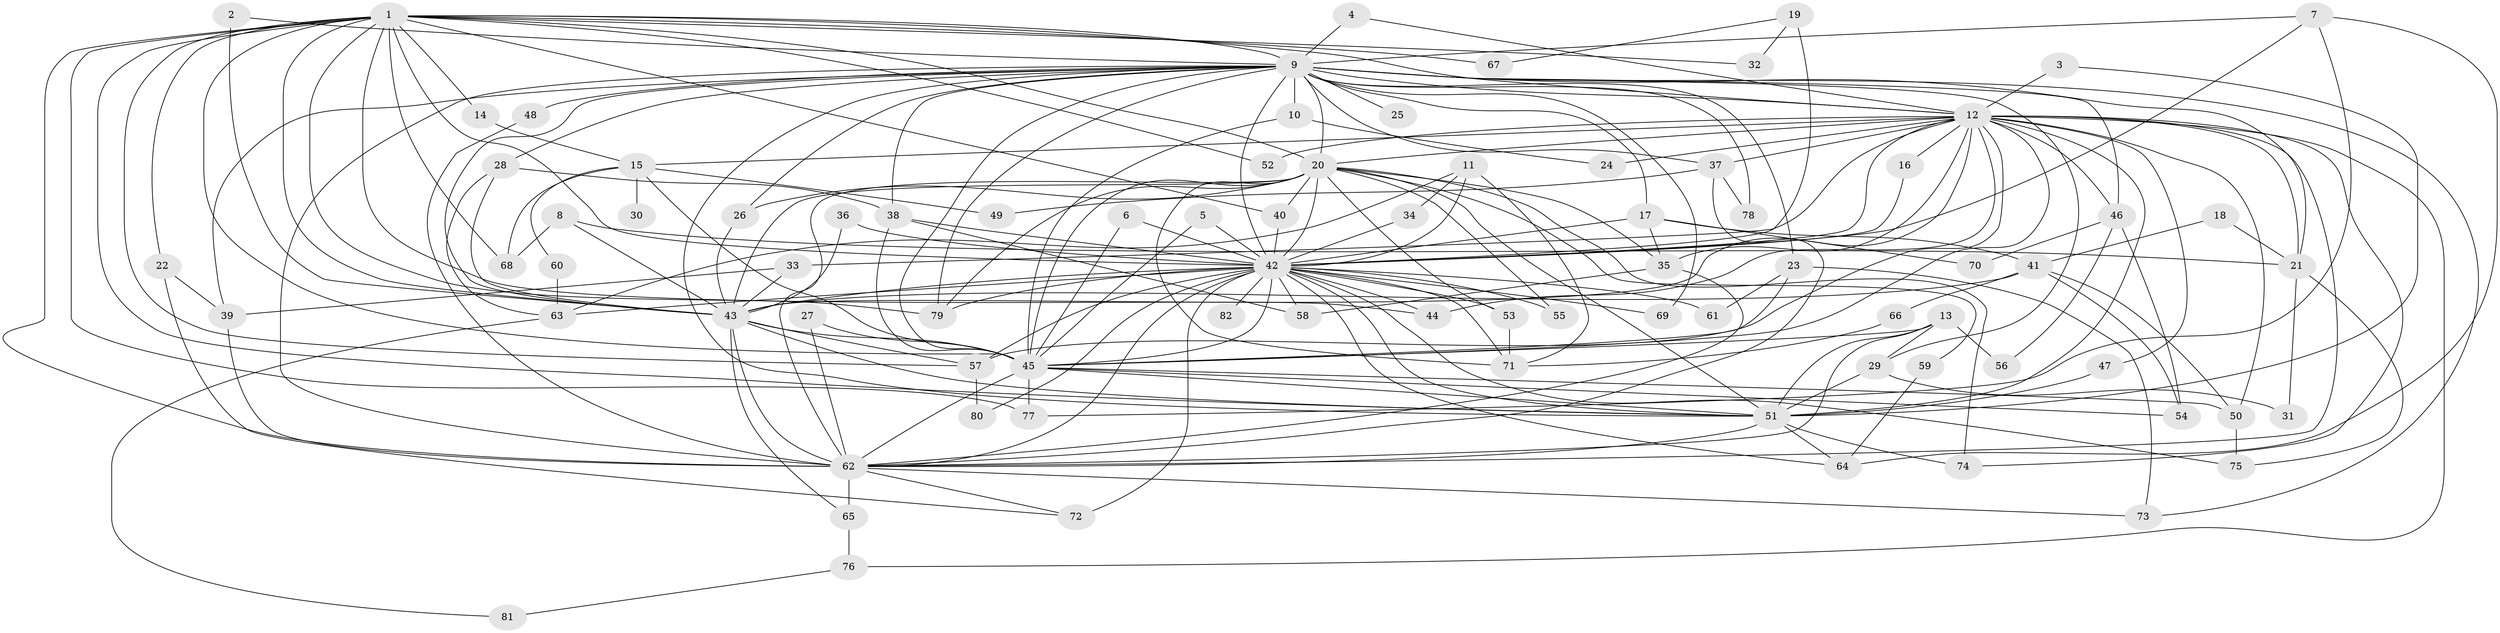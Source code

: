 // original degree distribution, {26: 0.007407407407407408, 33: 0.014814814814814815, 21: 0.007407407407407408, 17: 0.007407407407407408, 22: 0.007407407407407408, 12: 0.007407407407407408, 16: 0.007407407407407408, 20: 0.007407407407407408, 45: 0.007407407407407408, 2: 0.5777777777777777, 5: 0.06666666666666667, 4: 0.1037037037037037, 3: 0.14814814814814814, 7: 0.007407407407407408, 9: 0.007407407407407408, 6: 0.014814814814814815}
// Generated by graph-tools (version 1.1) at 2025/36/03/04/25 23:36:33]
// undirected, 82 vertices, 205 edges
graph export_dot {
  node [color=gray90,style=filled];
  1;
  2;
  3;
  4;
  5;
  6;
  7;
  8;
  9;
  10;
  11;
  12;
  13;
  14;
  15;
  16;
  17;
  18;
  19;
  20;
  21;
  22;
  23;
  24;
  25;
  26;
  27;
  28;
  29;
  30;
  31;
  32;
  33;
  34;
  35;
  36;
  37;
  38;
  39;
  40;
  41;
  42;
  43;
  44;
  45;
  46;
  47;
  48;
  49;
  50;
  51;
  52;
  53;
  54;
  55;
  56;
  57;
  58;
  59;
  60;
  61;
  62;
  63;
  64;
  65;
  66;
  67;
  68;
  69;
  70;
  71;
  72;
  73;
  74;
  75;
  76;
  77;
  78;
  79;
  80;
  81;
  82;
  1 -- 9 [weight=2.0];
  1 -- 12 [weight=2.0];
  1 -- 14 [weight=1.0];
  1 -- 20 [weight=2.0];
  1 -- 22 [weight=1.0];
  1 -- 32 [weight=1.0];
  1 -- 40 [weight=1.0];
  1 -- 42 [weight=2.0];
  1 -- 43 [weight=2.0];
  1 -- 44 [weight=1.0];
  1 -- 45 [weight=2.0];
  1 -- 51 [weight=2.0];
  1 -- 52 [weight=1.0];
  1 -- 57 [weight=1.0];
  1 -- 62 [weight=2.0];
  1 -- 67 [weight=1.0];
  1 -- 68 [weight=1.0];
  1 -- 77 [weight=1.0];
  1 -- 79 [weight=1.0];
  2 -- 9 [weight=1.0];
  2 -- 43 [weight=1.0];
  3 -- 12 [weight=1.0];
  3 -- 51 [weight=1.0];
  4 -- 9 [weight=1.0];
  4 -- 12 [weight=1.0];
  5 -- 42 [weight=1.0];
  5 -- 45 [weight=1.0];
  6 -- 42 [weight=1.0];
  6 -- 45 [weight=1.0];
  7 -- 9 [weight=1.0];
  7 -- 42 [weight=1.0];
  7 -- 64 [weight=1.0];
  7 -- 77 [weight=1.0];
  8 -- 21 [weight=1.0];
  8 -- 43 [weight=1.0];
  8 -- 68 [weight=1.0];
  9 -- 10 [weight=1.0];
  9 -- 12 [weight=1.0];
  9 -- 17 [weight=1.0];
  9 -- 20 [weight=1.0];
  9 -- 21 [weight=1.0];
  9 -- 23 [weight=2.0];
  9 -- 25 [weight=1.0];
  9 -- 26 [weight=1.0];
  9 -- 28 [weight=1.0];
  9 -- 29 [weight=1.0];
  9 -- 37 [weight=1.0];
  9 -- 38 [weight=1.0];
  9 -- 39 [weight=1.0];
  9 -- 42 [weight=1.0];
  9 -- 43 [weight=2.0];
  9 -- 45 [weight=1.0];
  9 -- 46 [weight=1.0];
  9 -- 48 [weight=1.0];
  9 -- 51 [weight=1.0];
  9 -- 62 [weight=2.0];
  9 -- 69 [weight=1.0];
  9 -- 73 [weight=1.0];
  9 -- 78 [weight=1.0];
  9 -- 79 [weight=1.0];
  10 -- 24 [weight=1.0];
  10 -- 45 [weight=1.0];
  11 -- 34 [weight=1.0];
  11 -- 42 [weight=1.0];
  11 -- 63 [weight=1.0];
  11 -- 71 [weight=1.0];
  12 -- 15 [weight=2.0];
  12 -- 16 [weight=1.0];
  12 -- 20 [weight=1.0];
  12 -- 21 [weight=1.0];
  12 -- 24 [weight=2.0];
  12 -- 33 [weight=1.0];
  12 -- 35 [weight=1.0];
  12 -- 37 [weight=1.0];
  12 -- 42 [weight=1.0];
  12 -- 43 [weight=2.0];
  12 -- 44 [weight=1.0];
  12 -- 45 [weight=1.0];
  12 -- 46 [weight=1.0];
  12 -- 47 [weight=1.0];
  12 -- 50 [weight=2.0];
  12 -- 51 [weight=1.0];
  12 -- 52 [weight=1.0];
  12 -- 57 [weight=1.0];
  12 -- 62 [weight=1.0];
  12 -- 74 [weight=1.0];
  12 -- 76 [weight=2.0];
  13 -- 29 [weight=1.0];
  13 -- 45 [weight=1.0];
  13 -- 51 [weight=1.0];
  13 -- 56 [weight=1.0];
  13 -- 62 [weight=1.0];
  14 -- 15 [weight=1.0];
  15 -- 30 [weight=1.0];
  15 -- 45 [weight=1.0];
  15 -- 49 [weight=1.0];
  15 -- 60 [weight=1.0];
  15 -- 68 [weight=1.0];
  16 -- 42 [weight=1.0];
  17 -- 35 [weight=1.0];
  17 -- 41 [weight=1.0];
  17 -- 42 [weight=1.0];
  17 -- 70 [weight=1.0];
  18 -- 21 [weight=1.0];
  18 -- 41 [weight=1.0];
  19 -- 32 [weight=1.0];
  19 -- 42 [weight=2.0];
  19 -- 67 [weight=1.0];
  20 -- 26 [weight=1.0];
  20 -- 35 [weight=1.0];
  20 -- 40 [weight=1.0];
  20 -- 42 [weight=1.0];
  20 -- 43 [weight=1.0];
  20 -- 45 [weight=2.0];
  20 -- 51 [weight=1.0];
  20 -- 53 [weight=2.0];
  20 -- 55 [weight=1.0];
  20 -- 59 [weight=1.0];
  20 -- 62 [weight=1.0];
  20 -- 71 [weight=1.0];
  20 -- 74 [weight=1.0];
  20 -- 79 [weight=1.0];
  21 -- 31 [weight=1.0];
  21 -- 75 [weight=1.0];
  22 -- 39 [weight=1.0];
  22 -- 72 [weight=1.0];
  23 -- 45 [weight=1.0];
  23 -- 61 [weight=1.0];
  23 -- 73 [weight=1.0];
  26 -- 43 [weight=1.0];
  27 -- 45 [weight=1.0];
  27 -- 62 [weight=1.0];
  28 -- 38 [weight=1.0];
  28 -- 43 [weight=1.0];
  28 -- 63 [weight=1.0];
  29 -- 31 [weight=1.0];
  29 -- 51 [weight=1.0];
  33 -- 39 [weight=1.0];
  33 -- 43 [weight=2.0];
  34 -- 42 [weight=2.0];
  35 -- 58 [weight=1.0];
  35 -- 62 [weight=1.0];
  36 -- 42 [weight=1.0];
  36 -- 43 [weight=1.0];
  37 -- 49 [weight=1.0];
  37 -- 62 [weight=1.0];
  37 -- 78 [weight=1.0];
  38 -- 42 [weight=1.0];
  38 -- 45 [weight=1.0];
  38 -- 58 [weight=1.0];
  39 -- 62 [weight=1.0];
  40 -- 42 [weight=1.0];
  41 -- 43 [weight=1.0];
  41 -- 50 [weight=1.0];
  41 -- 54 [weight=1.0];
  41 -- 66 [weight=1.0];
  42 -- 43 [weight=4.0];
  42 -- 44 [weight=1.0];
  42 -- 45 [weight=1.0];
  42 -- 51 [weight=1.0];
  42 -- 53 [weight=1.0];
  42 -- 55 [weight=1.0];
  42 -- 57 [weight=2.0];
  42 -- 58 [weight=1.0];
  42 -- 61 [weight=1.0];
  42 -- 62 [weight=1.0];
  42 -- 63 [weight=1.0];
  42 -- 64 [weight=1.0];
  42 -- 69 [weight=1.0];
  42 -- 71 [weight=1.0];
  42 -- 72 [weight=2.0];
  42 -- 75 [weight=1.0];
  42 -- 79 [weight=1.0];
  42 -- 80 [weight=1.0];
  42 -- 82 [weight=1.0];
  43 -- 45 [weight=2.0];
  43 -- 51 [weight=1.0];
  43 -- 57 [weight=1.0];
  43 -- 62 [weight=2.0];
  43 -- 65 [weight=1.0];
  45 -- 50 [weight=1.0];
  45 -- 51 [weight=1.0];
  45 -- 54 [weight=1.0];
  45 -- 62 [weight=1.0];
  45 -- 77 [weight=1.0];
  46 -- 54 [weight=1.0];
  46 -- 56 [weight=1.0];
  46 -- 70 [weight=1.0];
  47 -- 51 [weight=1.0];
  48 -- 62 [weight=1.0];
  50 -- 75 [weight=1.0];
  51 -- 62 [weight=2.0];
  51 -- 64 [weight=1.0];
  51 -- 74 [weight=1.0];
  53 -- 71 [weight=1.0];
  57 -- 80 [weight=1.0];
  59 -- 64 [weight=1.0];
  60 -- 63 [weight=1.0];
  62 -- 65 [weight=1.0];
  62 -- 72 [weight=1.0];
  62 -- 73 [weight=1.0];
  63 -- 81 [weight=1.0];
  65 -- 76 [weight=2.0];
  66 -- 71 [weight=1.0];
  76 -- 81 [weight=1.0];
}
